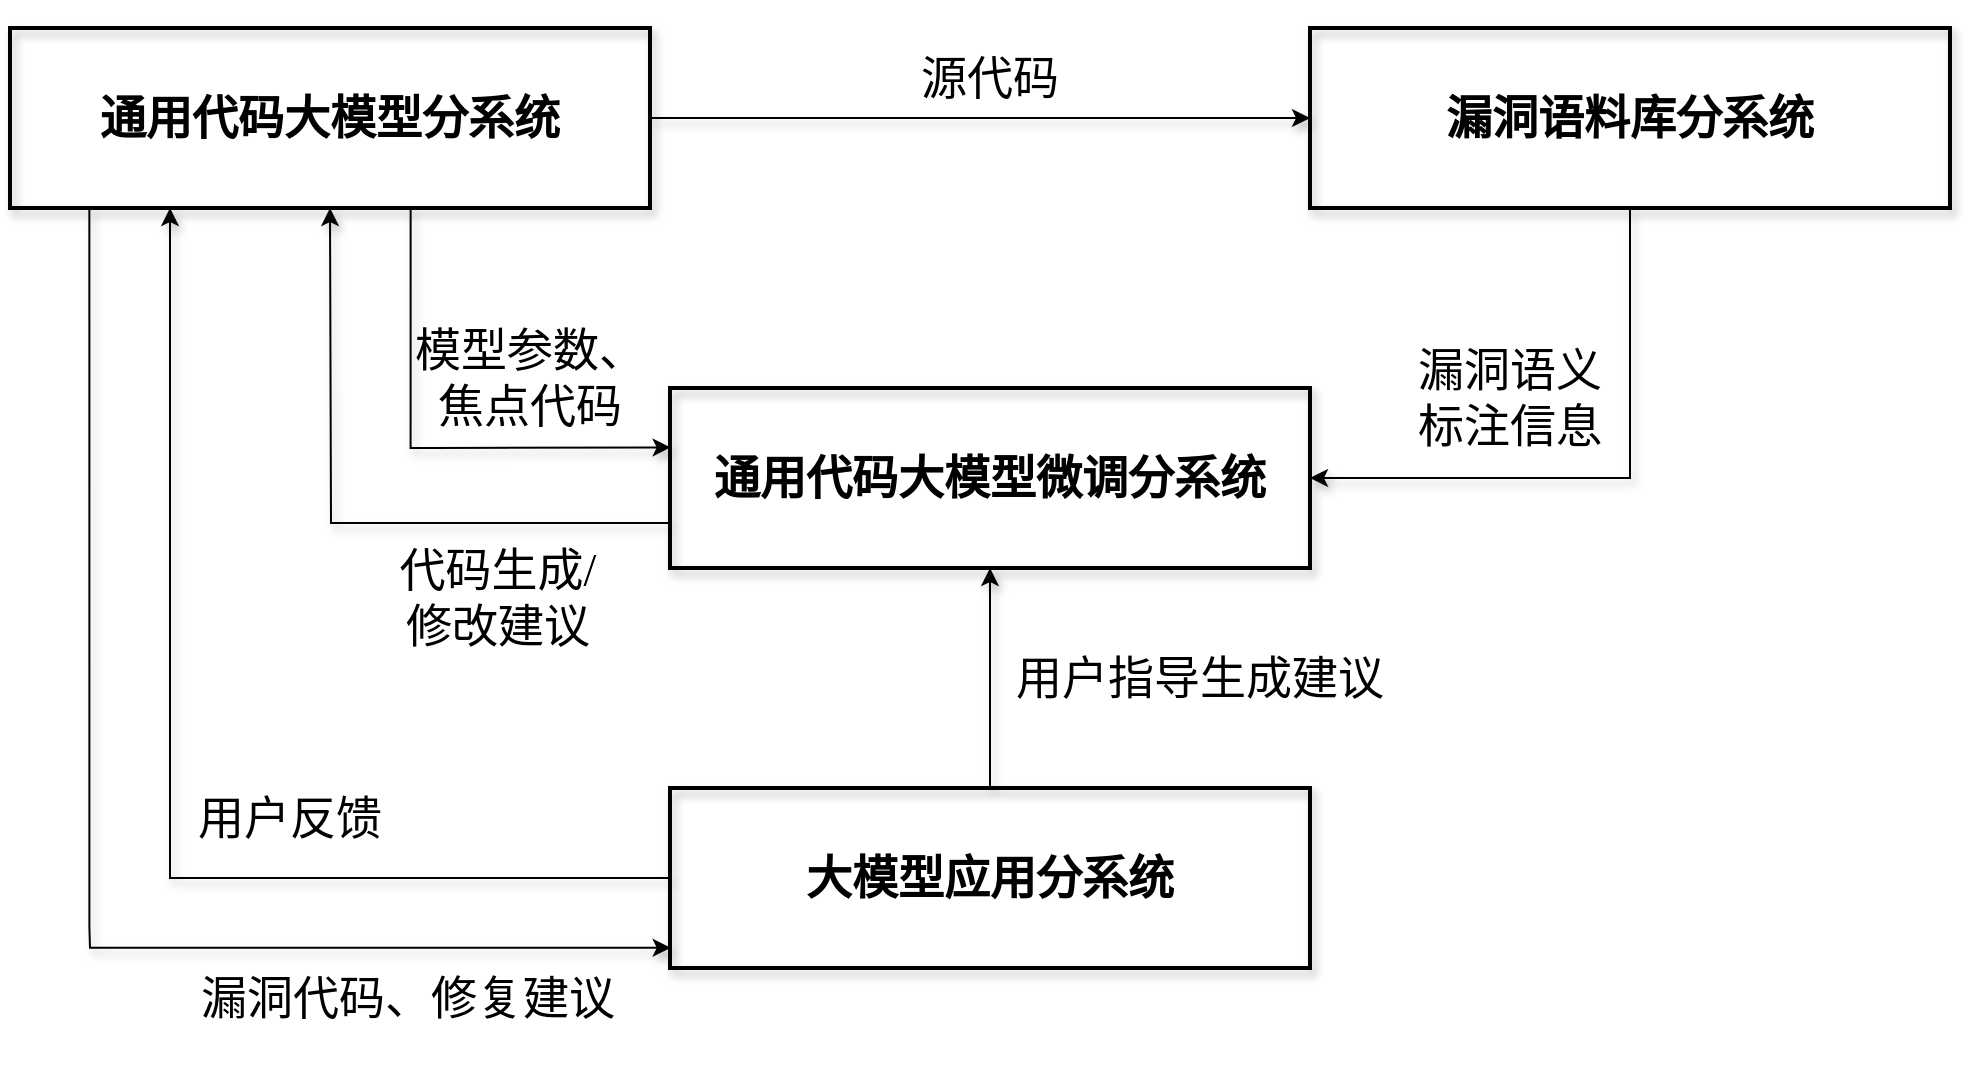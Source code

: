 <mxfile version="24.3.1" type="github">
  <diagram name="第 1 页" id="zFuOqGqEBwxnhchcg1k2">
    <mxGraphModel dx="1378" dy="992" grid="1" gridSize="10" guides="1" tooltips="1" connect="1" arrows="1" fold="1" page="1" pageScale="1" pageWidth="827" pageHeight="1169" math="0" shadow="0">
      <root>
        <mxCell id="0" />
        <mxCell id="1" parent="0" />
        <mxCell id="IkZd6Ox4Oat5EpxuOg7n-5" style="edgeStyle=orthogonalEdgeStyle;rounded=0;orthogonalLoop=1;jettySize=auto;html=1;entryX=0;entryY=0.5;entryDx=0;entryDy=0;shadow=1;" edge="1" parent="1" source="IkZd6Ox4Oat5EpxuOg7n-1" target="IkZd6Ox4Oat5EpxuOg7n-3">
          <mxGeometry relative="1" as="geometry" />
        </mxCell>
        <mxCell id="IkZd6Ox4Oat5EpxuOg7n-7" style="edgeStyle=orthogonalEdgeStyle;rounded=0;orthogonalLoop=1;jettySize=auto;html=1;exitX=0.626;exitY=0.997;exitDx=0;exitDy=0;entryX=0.001;entryY=0.33;entryDx=0;entryDy=0;entryPerimeter=0;exitPerimeter=0;shadow=1;" edge="1" parent="1" source="IkZd6Ox4Oat5EpxuOg7n-1" target="IkZd6Ox4Oat5EpxuOg7n-2">
          <mxGeometry relative="1" as="geometry">
            <mxPoint x="410" y="250" as="targetPoint" />
            <Array as="points">
              <mxPoint x="310" y="240" />
              <mxPoint x="320" y="240" />
            </Array>
          </mxGeometry>
        </mxCell>
        <mxCell id="IkZd6Ox4Oat5EpxuOg7n-13" style="edgeStyle=orthogonalEdgeStyle;rounded=0;orthogonalLoop=1;jettySize=auto;html=1;entryX=0.001;entryY=0.888;entryDx=0;entryDy=0;entryPerimeter=0;exitX=0.124;exitY=1.006;exitDx=0;exitDy=0;exitPerimeter=0;shadow=1;" edge="1" parent="1" source="IkZd6Ox4Oat5EpxuOg7n-1" target="IkZd6Ox4Oat5EpxuOg7n-4">
          <mxGeometry relative="1" as="geometry">
            <mxPoint x="158.72" y="110" as="sourcePoint" />
            <mxPoint x="440" y="467.77" as="targetPoint" />
            <Array as="points">
              <mxPoint x="150" y="480" />
              <mxPoint x="150" y="490" />
            </Array>
          </mxGeometry>
        </mxCell>
        <mxCell id="IkZd6Ox4Oat5EpxuOg7n-1" value="通用代码大模型分系统" style="rounded=0;whiteSpace=wrap;html=1;strokeWidth=2;gradientColor=default;fillColor=none;shadow=1;fontSize=23;fontFamily=宋体;fontStyle=1" vertex="1" parent="1">
          <mxGeometry x="110" y="30" width="320" height="90" as="geometry" />
        </mxCell>
        <mxCell id="IkZd6Ox4Oat5EpxuOg7n-10" style="edgeStyle=orthogonalEdgeStyle;rounded=0;orthogonalLoop=1;jettySize=auto;html=1;exitX=0;exitY=0.75;exitDx=0;exitDy=0;shadow=1;" edge="1" parent="1" source="IkZd6Ox4Oat5EpxuOg7n-2">
          <mxGeometry relative="1" as="geometry">
            <mxPoint x="270" y="120" as="targetPoint" />
          </mxGeometry>
        </mxCell>
        <mxCell id="IkZd6Ox4Oat5EpxuOg7n-2" value="通用代码大模型微调分系统" style="rounded=0;whiteSpace=wrap;html=1;strokeWidth=2;gradientColor=default;fillColor=none;shadow=1;fontSize=23;fontFamily=宋体;fontStyle=1" vertex="1" parent="1">
          <mxGeometry x="440" y="210" width="320" height="90" as="geometry" />
        </mxCell>
        <mxCell id="IkZd6Ox4Oat5EpxuOg7n-6" style="edgeStyle=orthogonalEdgeStyle;rounded=0;orthogonalLoop=1;jettySize=auto;html=1;entryX=1;entryY=0.5;entryDx=0;entryDy=0;shadow=1;" edge="1" parent="1" source="IkZd6Ox4Oat5EpxuOg7n-3" target="IkZd6Ox4Oat5EpxuOg7n-2">
          <mxGeometry relative="1" as="geometry" />
        </mxCell>
        <mxCell id="IkZd6Ox4Oat5EpxuOg7n-3" value="漏洞语料库分系统" style="rounded=0;whiteSpace=wrap;html=1;strokeWidth=2;gradientColor=default;fillColor=none;shadow=1;fontSize=23;fontFamily=宋体;fontStyle=1" vertex="1" parent="1">
          <mxGeometry x="760" y="30" width="320" height="90" as="geometry" />
        </mxCell>
        <mxCell id="IkZd6Ox4Oat5EpxuOg7n-11" style="edgeStyle=orthogonalEdgeStyle;rounded=0;orthogonalLoop=1;jettySize=auto;html=1;entryX=0.5;entryY=1;entryDx=0;entryDy=0;shadow=1;" edge="1" parent="1" source="IkZd6Ox4Oat5EpxuOg7n-4" target="IkZd6Ox4Oat5EpxuOg7n-2">
          <mxGeometry relative="1" as="geometry" />
        </mxCell>
        <mxCell id="IkZd6Ox4Oat5EpxuOg7n-12" style="edgeStyle=orthogonalEdgeStyle;rounded=0;orthogonalLoop=1;jettySize=auto;html=1;entryX=0.25;entryY=1;entryDx=0;entryDy=0;shadow=1;" edge="1" parent="1" source="IkZd6Ox4Oat5EpxuOg7n-4" target="IkZd6Ox4Oat5EpxuOg7n-1">
          <mxGeometry relative="1" as="geometry" />
        </mxCell>
        <mxCell id="IkZd6Ox4Oat5EpxuOg7n-4" value="大模型应用分系统" style="rounded=0;whiteSpace=wrap;html=1;strokeWidth=2;gradientColor=default;fillColor=none;shadow=1;fontSize=23;fontFamily=宋体;fontStyle=1" vertex="1" parent="1">
          <mxGeometry x="440" y="410" width="320" height="90" as="geometry" />
        </mxCell>
        <mxCell id="IkZd6Ox4Oat5EpxuOg7n-14" value="&lt;font style=&quot;font-size: 23px;&quot;&gt;模型参数、焦点代码&lt;/font&gt;" style="text;html=1;align=center;verticalAlign=middle;whiteSpace=wrap;rounded=0;fontFamily=宋体;shadow=1;" vertex="1" parent="1">
          <mxGeometry x="310" y="170" width="120" height="70" as="geometry" />
        </mxCell>
        <mxCell id="IkZd6Ox4Oat5EpxuOg7n-15" value="&lt;span style=&quot;font-size: 23px;&quot;&gt;代码生成/修改&lt;/span&gt;&lt;span style=&quot;font-size: 23px; background-color: initial;&quot;&gt;建议&lt;/span&gt;" style="text;html=1;align=center;verticalAlign=middle;whiteSpace=wrap;rounded=0;fontFamily=宋体;shadow=1;" vertex="1" parent="1">
          <mxGeometry x="294" y="280" width="120" height="70" as="geometry" />
        </mxCell>
        <mxCell id="IkZd6Ox4Oat5EpxuOg7n-16" value="&lt;font style=&quot;font-size: 23px;&quot;&gt;源代码&lt;/font&gt;" style="text;html=1;align=center;verticalAlign=middle;whiteSpace=wrap;rounded=0;fontFamily=宋体;shadow=1;" vertex="1" parent="1">
          <mxGeometry x="540" y="20" width="120" height="70" as="geometry" />
        </mxCell>
        <mxCell id="IkZd6Ox4Oat5EpxuOg7n-17" value="&lt;font style=&quot;font-size: 23px;&quot;&gt;漏洞语义&lt;/font&gt;&lt;div&gt;&lt;font style=&quot;font-size: 23px;&quot;&gt;标注&lt;/font&gt;&lt;span style=&quot;font-size: 23px; background-color: initial;&quot;&gt;信息&lt;/span&gt;&lt;/div&gt;" style="text;html=1;align=center;verticalAlign=middle;whiteSpace=wrap;rounded=0;fontFamily=宋体;shadow=1;" vertex="1" parent="1">
          <mxGeometry x="800" y="180" width="120" height="70" as="geometry" />
        </mxCell>
        <mxCell id="IkZd6Ox4Oat5EpxuOg7n-18" value="&lt;span style=&quot;font-size: 23px;&quot;&gt;用户反馈&lt;/span&gt;" style="text;html=1;align=center;verticalAlign=middle;whiteSpace=wrap;rounded=0;fontFamily=宋体;shadow=1;" vertex="1" parent="1">
          <mxGeometry x="190" y="390" width="120" height="70" as="geometry" />
        </mxCell>
        <mxCell id="IkZd6Ox4Oat5EpxuOg7n-19" value="&lt;span style=&quot;font-size: 23px;&quot;&gt;漏洞代码、修复建议&lt;/span&gt;" style="text;html=1;align=center;verticalAlign=middle;whiteSpace=wrap;rounded=0;fontFamily=宋体;shadow=1;" vertex="1" parent="1">
          <mxGeometry x="204" y="480" width="210" height="70" as="geometry" />
        </mxCell>
        <mxCell id="IkZd6Ox4Oat5EpxuOg7n-20" value="&lt;span style=&quot;font-size: 23px;&quot;&gt;用户指导生成建议&lt;/span&gt;" style="text;html=1;align=center;verticalAlign=middle;whiteSpace=wrap;rounded=0;fontFamily=宋体;shadow=1;" vertex="1" parent="1">
          <mxGeometry x="600" y="320" width="210" height="70" as="geometry" />
        </mxCell>
      </root>
    </mxGraphModel>
  </diagram>
</mxfile>
